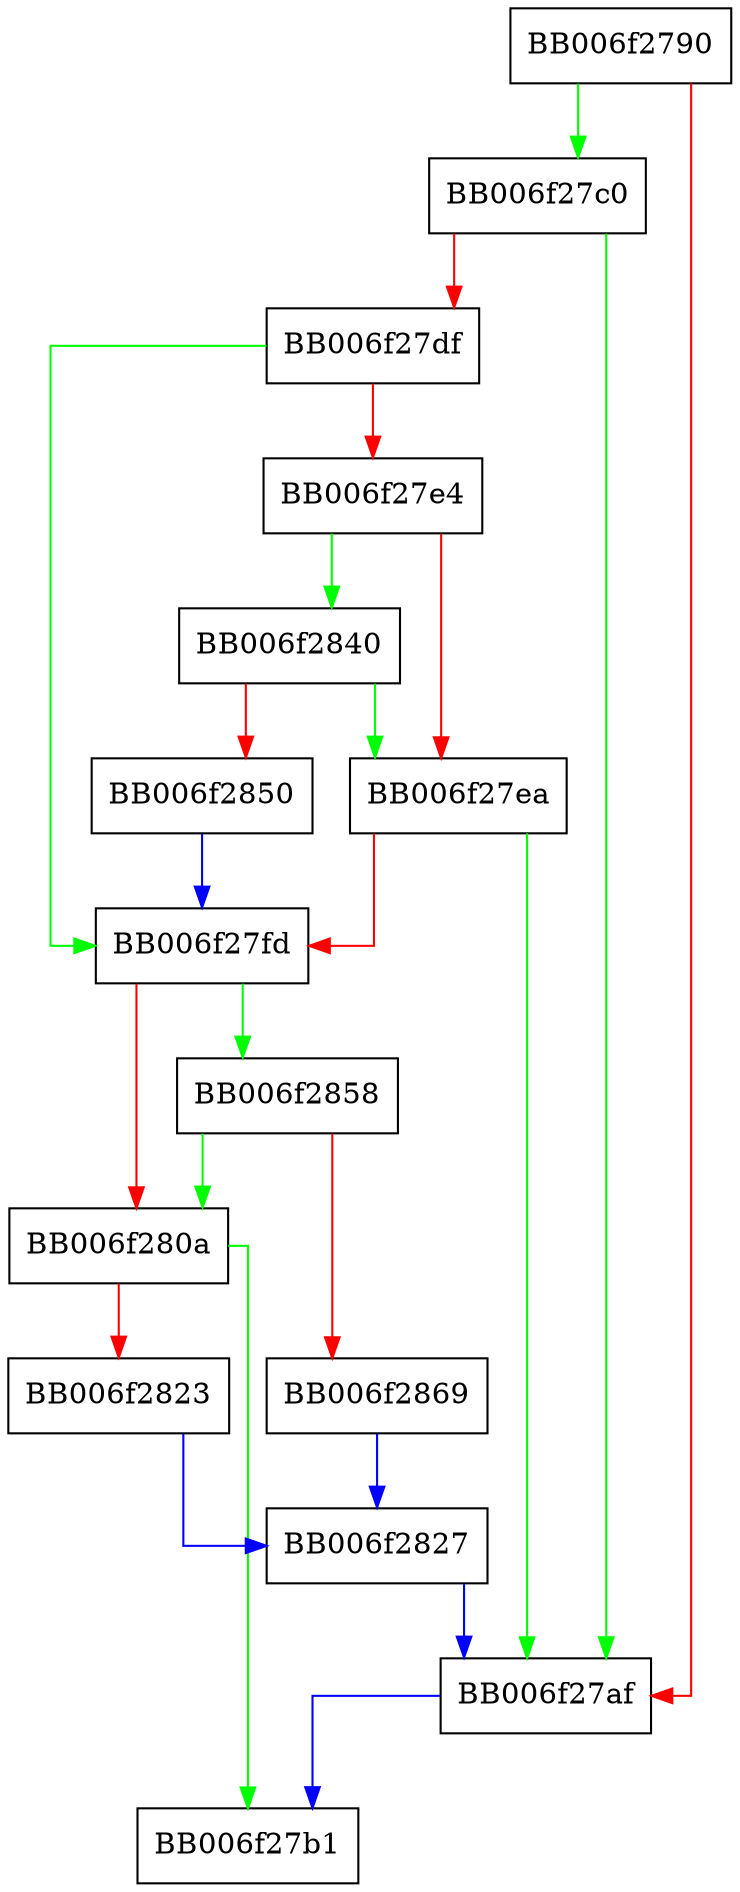 digraph rsa_digest_verify_init {
  node [shape="box"];
  graph [splines=ortho];
  BB006f2790 -> BB006f27c0 [color="green"];
  BB006f2790 -> BB006f27af [color="red"];
  BB006f27af -> BB006f27b1 [color="blue"];
  BB006f27c0 -> BB006f27af [color="green"];
  BB006f27c0 -> BB006f27df [color="red"];
  BB006f27df -> BB006f27fd [color="green"];
  BB006f27df -> BB006f27e4 [color="red"];
  BB006f27e4 -> BB006f2840 [color="green"];
  BB006f27e4 -> BB006f27ea [color="red"];
  BB006f27ea -> BB006f27af [color="green"];
  BB006f27ea -> BB006f27fd [color="red"];
  BB006f27fd -> BB006f2858 [color="green"];
  BB006f27fd -> BB006f280a [color="red"];
  BB006f280a -> BB006f27b1 [color="green"];
  BB006f280a -> BB006f2823 [color="red"];
  BB006f2823 -> BB006f2827 [color="blue"];
  BB006f2827 -> BB006f27af [color="blue"];
  BB006f2840 -> BB006f27ea [color="green"];
  BB006f2840 -> BB006f2850 [color="red"];
  BB006f2850 -> BB006f27fd [color="blue"];
  BB006f2858 -> BB006f280a [color="green"];
  BB006f2858 -> BB006f2869 [color="red"];
  BB006f2869 -> BB006f2827 [color="blue"];
}